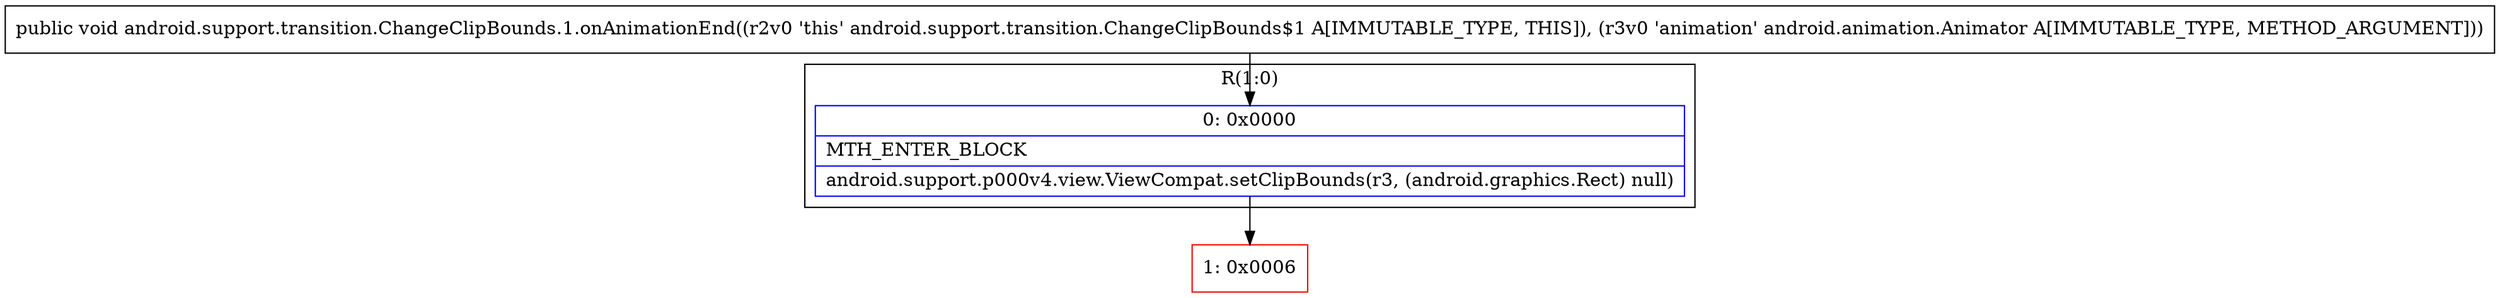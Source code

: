 digraph "CFG forandroid.support.transition.ChangeClipBounds.1.onAnimationEnd(Landroid\/animation\/Animator;)V" {
subgraph cluster_Region_1933969911 {
label = "R(1:0)";
node [shape=record,color=blue];
Node_0 [shape=record,label="{0\:\ 0x0000|MTH_ENTER_BLOCK\l|android.support.p000v4.view.ViewCompat.setClipBounds(r3, (android.graphics.Rect) null)\l}"];
}
Node_1 [shape=record,color=red,label="{1\:\ 0x0006}"];
MethodNode[shape=record,label="{public void android.support.transition.ChangeClipBounds.1.onAnimationEnd((r2v0 'this' android.support.transition.ChangeClipBounds$1 A[IMMUTABLE_TYPE, THIS]), (r3v0 'animation' android.animation.Animator A[IMMUTABLE_TYPE, METHOD_ARGUMENT])) }"];
MethodNode -> Node_0;
Node_0 -> Node_1;
}


